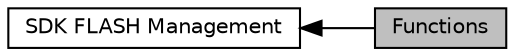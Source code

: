 digraph "Functions"
{
  edge [fontname="Helvetica",fontsize="10",labelfontname="Helvetica",labelfontsize="10"];
  node [fontname="Helvetica",fontsize="10",shape=box];
  rankdir=LR;
  Node2 [label="SDK FLASH Management",height=0.2,width=0.4,color="black", fillcolor="white", style="filled",URL="$group___s_d_k___f_l_a_s_h.html",tooltip=" "];
  Node1 [label="Functions",height=0.2,width=0.4,color="black", fillcolor="grey75", style="filled", fontcolor="black",tooltip=" "];
  Node2->Node1 [shape=plaintext, dir="back", style="solid"];
}
